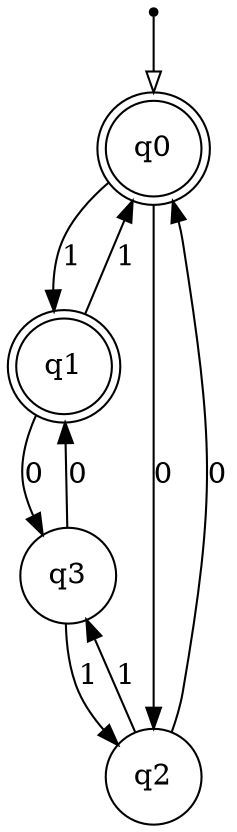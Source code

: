 digraph {
  node [shape=point]; __start;
  node [shape = doublecircle]; q0;
  node [shape = doublecircle]; q1;
  node [shape = circle]; q2;
  node [shape = circle]; q3;

  __start -> q0 [arrowhead = empty];
  q0 -> q2 [label = "0"];
  q0 -> q1 [label = "1"];
  q1 -> q3 [label = "0"];
  q1 -> q0 [label = "1"];
  q2 -> q0 [label = "0"];
  q2 -> q3 [label = "1"];
  q3 -> q1 [label = "0"];
  q3 -> q2 [label = "1"];
}